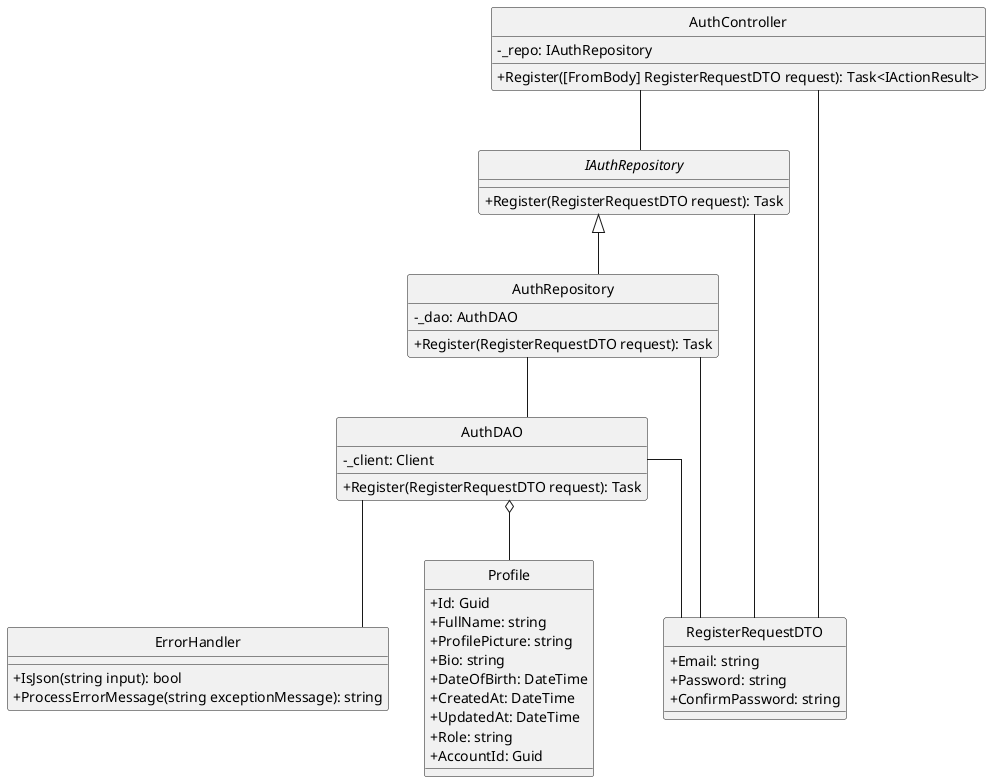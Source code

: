 @startuml getUserById
hide circle
skinparam classAttributeIconSize 0
skinparam linetype ortho

class AuthController {
    - _repo: IAuthRepository
    + Register([FromBody] RegisterRequestDTO request): Task<IActionResult> 
}

class ErrorHandler {
    + IsJson(string input): bool
    + ProcessErrorMessage(string exceptionMessage): string
}

interface IAuthRepository {
    + Register(RegisterRequestDTO request): Task
}

class AuthRepository {
    - _dao: AuthDAO
    + Register(RegisterRequestDTO request): Task
}

class AuthDAO {
    - _client: Client
    + Register(RegisterRequestDTO request): Task
}

class RegisterRequestDTO{
    + Email: string
    + Password: string 
    + ConfirmPassword: string
}

class Profile {
    + Id: Guid
    + FullName: string
    + ProfilePicture: string
    + Bio: string
    + DateOfBirth: DateTime
    + CreatedAt: DateTime
    + UpdatedAt: DateTime
    + Role: string
    + AccountId: Guid
}


AuthController -- RegisterRequestDTO
AuthController -- IAuthRepository

IAuthRepository <|-- AuthRepository
IAuthRepository -- RegisterRequestDTO

AuthRepository -- AuthDAO
AuthRepository -- RegisterRequestDTO

AuthDAO -- ErrorHandler
AuthDAO -- RegisterRequestDTO

AuthDAO o-- Profile
@enduml